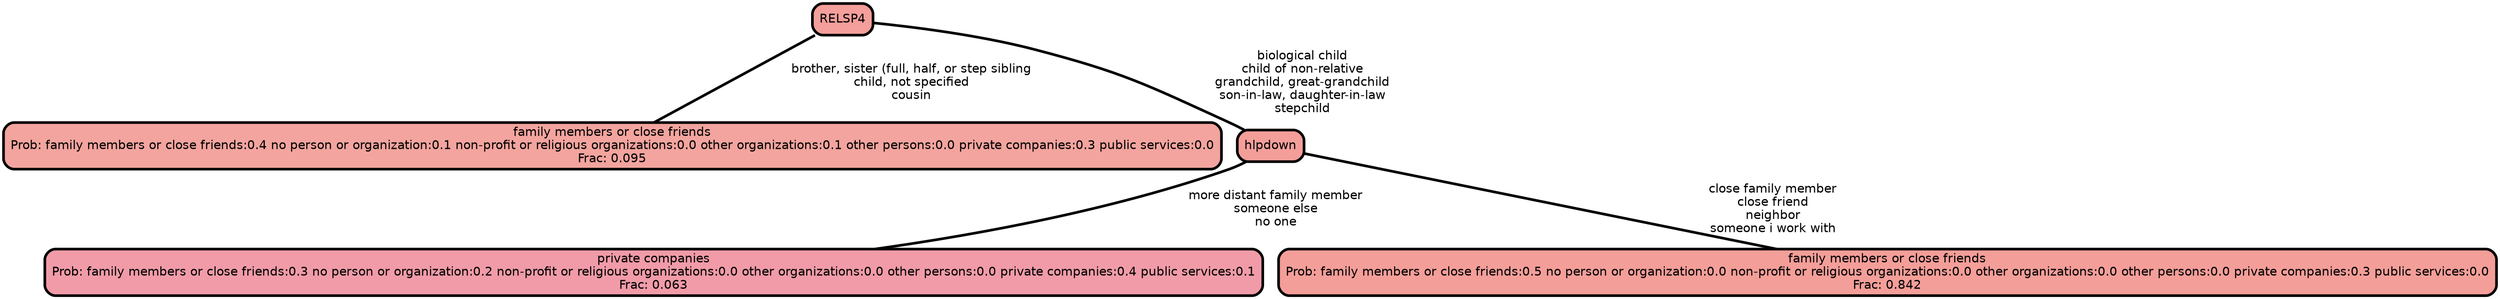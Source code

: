 graph Tree {
node [shape=box, style="filled, rounded",color="black",penwidth="3",fontcolor="black",                 fontname=helvetica] ;
graph [ranksep="0 equally", splines=straight,                 bgcolor=transparent, dpi=200] ;
edge [fontname=helvetica, color=black] ;
0 [label="family members or close friends
Prob: family members or close friends:0.4 no person or organization:0.1 non-profit or religious organizations:0.0 other organizations:0.1 other persons:0.0 private companies:0.3 public services:0.0
Frac: 0.095", fillcolor="#f3a49e"] ;
1 [label="RELSP4", fillcolor="#f49f9b"] ;
2 [label="private companies
Prob: family members or close friends:0.3 no person or organization:0.2 non-profit or religious organizations:0.0 other organizations:0.0 other persons:0.0 private companies:0.4 public services:0.1
Frac: 0.063", fillcolor="#f19ba8"] ;
3 [label="hlpdown", fillcolor="#f49e9a"] ;
4 [label="family members or close friends
Prob: family members or close friends:0.5 no person or organization:0.0 non-profit or religious organizations:0.0 other organizations:0.0 other persons:0.0 private companies:0.3 public services:0.0
Frac: 0.842", fillcolor="#f49e99"] ;
1 -- 0 [label=" brother, sister (full, half, or step sibling\n child, not specified\n cousin",penwidth=3] ;
1 -- 3 [label=" biological child\n child of non-relative\n grandchild, great-grandchild\n son-in-law, daughter-in-law\n stepchild",penwidth=3] ;
3 -- 2 [label=" more distant family member\n someone else\n no one",penwidth=3] ;
3 -- 4 [label=" close family member\n close friend\n neighbor\n someone i work with",penwidth=3] ;
{rank = same;}}